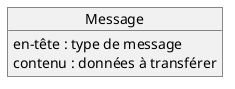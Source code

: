 @startuml

    object Message
    Message : en-tête : type de message
    Message : contenu : données à transférer

@enduml